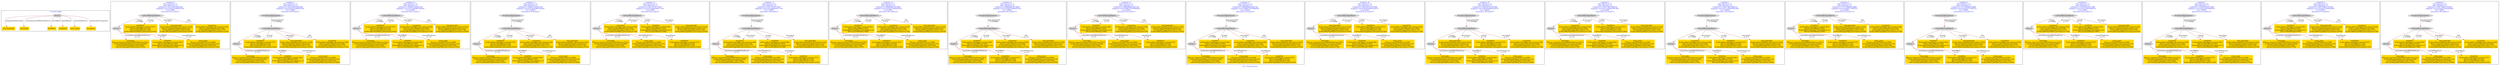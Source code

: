 digraph n0 {
fontcolor="blue"
remincross="true"
label="s11-s-19-artists.json"
subgraph cluster_0 {
label="1-correct model"
n2[style="filled",color="white",fillcolor="lightgray",label="Person1"];
n3[shape="plaintext",style="filled",fillcolor="gold",label="long_biography"];
n4[shape="plaintext",style="filled",fillcolor="gold",label="nationality"];
n5[shape="plaintext",style="filled",fillcolor="gold",label="birthDate"];
n6[shape="plaintext",style="filled",fillcolor="gold",label="deathDate"];
n7[shape="plaintext",style="filled",fillcolor="gold",label="artist_name"];
n8[shape="plaintext",style="filled",fillcolor="gold",label="occupation"];
}
subgraph cluster_1 {
label="candidate 0\nlink coherence:1.0\nnode coherence:1.0\nconfidence:0.5247212874683544\nmapping score:0.6193515402672293\ncost:6.9998\n-precision:0.43-recall:0.5"
n10[style="filled",color="white",fillcolor="lightgray",label="CulturalHeritageObject1"];
n11[style="filled",color="white",fillcolor="lightgray",label="Person1"];
n12[shape="plaintext",style="filled",fillcolor="gold",label="nationality\n[Person,countryAssociatedWithThePerson,0.911]\n[CulturalHeritageObject,description,0.048]\n[CulturalHeritageObject,title,0.026]\n[Person,biographicalInformation,0.016]"];
n13[shape="plaintext",style="filled",fillcolor="gold",label="birthDate\n[CulturalHeritageObject,created,0.581]\n[Person,dateOfBirth,0.263]\n[CulturalHeritageObject,description,0.11]\n[Person,dateOfDeath,0.046]"];
n14[shape="plaintext",style="filled",fillcolor="gold",label="deathDate\n[CulturalHeritageObject,created,0.577]\n[Person,dateOfBirth,0.216]\n[Person,dateOfDeath,0.164]\n[CulturalHeritageObject,description,0.043]"];
n15[shape="plaintext",style="filled",fillcolor="gold",label="long_biography\n[CulturalHeritageObject,description,0.534]\n[Person,biographicalInformation,0.21]\n[CulturalHeritageObject,title,0.178]\n[CulturalHeritageObject,provenance,0.078]"];
n16[shape="plaintext",style="filled",fillcolor="gold",label="occupation\n[CulturalHeritageObject,description,0.426]\n[Person,nameOfThePerson,0.259]\n[CulturalHeritageObject,title,0.177]\n[CulturalHeritageObject,provenance,0.138]"];
n17[shape="plaintext",style="filled",fillcolor="gold",label="artist_name\n[Person,nameOfThePerson,0.686]\n[CulturalHeritageObject,description,0.174]\n[CulturalHeritageObject,title,0.091]\n[CulturalHeritageObject,provenance,0.049]"];
}
subgraph cluster_2 {
label="candidate 1\nlink coherence:1.0\nnode coherence:1.0\nconfidence:0.5247212874683544\nmapping score:0.6193515402672293\ncost:7.99964\n-precision:0.38-recall:0.5"
n19[style="filled",color="white",fillcolor="lightgray",label="CulturalHeritageObject1"];
n20[style="filled",color="white",fillcolor="lightgray",label="Person1"];
n21[style="filled",color="white",fillcolor="lightgray",label="EuropeanaAggregation1"];
n22[shape="plaintext",style="filled",fillcolor="gold",label="nationality\n[Person,countryAssociatedWithThePerson,0.911]\n[CulturalHeritageObject,description,0.048]\n[CulturalHeritageObject,title,0.026]\n[Person,biographicalInformation,0.016]"];
n23[shape="plaintext",style="filled",fillcolor="gold",label="birthDate\n[CulturalHeritageObject,created,0.581]\n[Person,dateOfBirth,0.263]\n[CulturalHeritageObject,description,0.11]\n[Person,dateOfDeath,0.046]"];
n24[shape="plaintext",style="filled",fillcolor="gold",label="deathDate\n[CulturalHeritageObject,created,0.577]\n[Person,dateOfBirth,0.216]\n[Person,dateOfDeath,0.164]\n[CulturalHeritageObject,description,0.043]"];
n25[shape="plaintext",style="filled",fillcolor="gold",label="long_biography\n[CulturalHeritageObject,description,0.534]\n[Person,biographicalInformation,0.21]\n[CulturalHeritageObject,title,0.178]\n[CulturalHeritageObject,provenance,0.078]"];
n26[shape="plaintext",style="filled",fillcolor="gold",label="occupation\n[CulturalHeritageObject,description,0.426]\n[Person,nameOfThePerson,0.259]\n[CulturalHeritageObject,title,0.177]\n[CulturalHeritageObject,provenance,0.138]"];
n27[shape="plaintext",style="filled",fillcolor="gold",label="artist_name\n[Person,nameOfThePerson,0.686]\n[CulturalHeritageObject,description,0.174]\n[CulturalHeritageObject,title,0.091]\n[CulturalHeritageObject,provenance,0.049]"];
}
subgraph cluster_3 {
label="candidate 10\nlink coherence:1.0\nnode coherence:1.0\nconfidence:0.5068417269239341\nmapping score:0.6133916867524224\ncost:6.9998\n-precision:0.43-recall:0.5"
n29[style="filled",color="white",fillcolor="lightgray",label="CulturalHeritageObject1"];
n30[style="filled",color="white",fillcolor="lightgray",label="Person1"];
n31[shape="plaintext",style="filled",fillcolor="gold",label="nationality\n[Person,countryAssociatedWithThePerson,0.911]\n[CulturalHeritageObject,description,0.048]\n[CulturalHeritageObject,title,0.026]\n[Person,biographicalInformation,0.016]"];
n32[shape="plaintext",style="filled",fillcolor="gold",label="birthDate\n[CulturalHeritageObject,created,0.581]\n[Person,dateOfBirth,0.263]\n[CulturalHeritageObject,description,0.11]\n[Person,dateOfDeath,0.046]"];
n33[shape="plaintext",style="filled",fillcolor="gold",label="deathDate\n[CulturalHeritageObject,created,0.577]\n[Person,dateOfBirth,0.216]\n[Person,dateOfDeath,0.164]\n[CulturalHeritageObject,description,0.043]"];
n34[shape="plaintext",style="filled",fillcolor="gold",label="occupation\n[CulturalHeritageObject,description,0.426]\n[Person,nameOfThePerson,0.259]\n[CulturalHeritageObject,title,0.177]\n[CulturalHeritageObject,provenance,0.138]"];
n35[shape="plaintext",style="filled",fillcolor="gold",label="long_biography\n[CulturalHeritageObject,description,0.534]\n[Person,biographicalInformation,0.21]\n[CulturalHeritageObject,title,0.178]\n[CulturalHeritageObject,provenance,0.078]"];
n36[shape="plaintext",style="filled",fillcolor="gold",label="artist_name\n[Person,nameOfThePerson,0.686]\n[CulturalHeritageObject,description,0.174]\n[CulturalHeritageObject,title,0.091]\n[CulturalHeritageObject,provenance,0.049]"];
}
subgraph cluster_4 {
label="candidate 11\nlink coherence:1.0\nnode coherence:1.0\nconfidence:0.5068417269239341\nmapping score:0.6133916867524224\ncost:7.99964\n-precision:0.38-recall:0.5"
n38[style="filled",color="white",fillcolor="lightgray",label="CulturalHeritageObject1"];
n39[style="filled",color="white",fillcolor="lightgray",label="Person1"];
n40[style="filled",color="white",fillcolor="lightgray",label="EuropeanaAggregation1"];
n41[shape="plaintext",style="filled",fillcolor="gold",label="nationality\n[Person,countryAssociatedWithThePerson,0.911]\n[CulturalHeritageObject,description,0.048]\n[CulturalHeritageObject,title,0.026]\n[Person,biographicalInformation,0.016]"];
n42[shape="plaintext",style="filled",fillcolor="gold",label="birthDate\n[CulturalHeritageObject,created,0.581]\n[Person,dateOfBirth,0.263]\n[CulturalHeritageObject,description,0.11]\n[Person,dateOfDeath,0.046]"];
n43[shape="plaintext",style="filled",fillcolor="gold",label="deathDate\n[CulturalHeritageObject,created,0.577]\n[Person,dateOfBirth,0.216]\n[Person,dateOfDeath,0.164]\n[CulturalHeritageObject,description,0.043]"];
n44[shape="plaintext",style="filled",fillcolor="gold",label="occupation\n[CulturalHeritageObject,description,0.426]\n[Person,nameOfThePerson,0.259]\n[CulturalHeritageObject,title,0.177]\n[CulturalHeritageObject,provenance,0.138]"];
n45[shape="plaintext",style="filled",fillcolor="gold",label="long_biography\n[CulturalHeritageObject,description,0.534]\n[Person,biographicalInformation,0.21]\n[CulturalHeritageObject,title,0.178]\n[CulturalHeritageObject,provenance,0.078]"];
n46[shape="plaintext",style="filled",fillcolor="gold",label="artist_name\n[Person,nameOfThePerson,0.686]\n[CulturalHeritageObject,description,0.174]\n[CulturalHeritageObject,title,0.091]\n[CulturalHeritageObject,provenance,0.049]"];
}
subgraph cluster_5 {
label="candidate 12\nlink coherence:1.0\nnode coherence:1.0\nconfidence:0.502174756719977\nmapping score:0.6118360300177701\ncost:6.9998\n-precision:0.43-recall:0.5"
n48[style="filled",color="white",fillcolor="lightgray",label="CulturalHeritageObject1"];
n49[style="filled",color="white",fillcolor="lightgray",label="Person1"];
n50[shape="plaintext",style="filled",fillcolor="gold",label="occupation\n[CulturalHeritageObject,description,0.426]\n[Person,nameOfThePerson,0.259]\n[CulturalHeritageObject,title,0.177]\n[CulturalHeritageObject,provenance,0.138]"];
n51[shape="plaintext",style="filled",fillcolor="gold",label="nationality\n[Person,countryAssociatedWithThePerson,0.911]\n[CulturalHeritageObject,description,0.048]\n[CulturalHeritageObject,title,0.026]\n[Person,biographicalInformation,0.016]"];
n52[shape="plaintext",style="filled",fillcolor="gold",label="birthDate\n[CulturalHeritageObject,created,0.581]\n[Person,dateOfBirth,0.263]\n[CulturalHeritageObject,description,0.11]\n[Person,dateOfDeath,0.046]"];
n53[shape="plaintext",style="filled",fillcolor="gold",label="long_biography\n[CulturalHeritageObject,description,0.534]\n[Person,biographicalInformation,0.21]\n[CulturalHeritageObject,title,0.178]\n[CulturalHeritageObject,provenance,0.078]"];
n54[shape="plaintext",style="filled",fillcolor="gold",label="artist_name\n[Person,nameOfThePerson,0.686]\n[CulturalHeritageObject,description,0.174]\n[CulturalHeritageObject,title,0.091]\n[CulturalHeritageObject,provenance,0.049]"];
n55[shape="plaintext",style="filled",fillcolor="gold",label="deathDate\n[CulturalHeritageObject,created,0.577]\n[Person,dateOfBirth,0.216]\n[Person,dateOfDeath,0.164]\n[CulturalHeritageObject,description,0.043]"];
}
subgraph cluster_6 {
label="candidate 13\nlink coherence:1.0\nnode coherence:1.0\nconfidence:0.502174756719977\nmapping score:0.6118360300177701\ncost:7.99964\n-precision:0.38-recall:0.5"
n57[style="filled",color="white",fillcolor="lightgray",label="CulturalHeritageObject1"];
n58[style="filled",color="white",fillcolor="lightgray",label="Person1"];
n59[style="filled",color="white",fillcolor="lightgray",label="EuropeanaAggregation1"];
n60[shape="plaintext",style="filled",fillcolor="gold",label="occupation\n[CulturalHeritageObject,description,0.426]\n[Person,nameOfThePerson,0.259]\n[CulturalHeritageObject,title,0.177]\n[CulturalHeritageObject,provenance,0.138]"];
n61[shape="plaintext",style="filled",fillcolor="gold",label="nationality\n[Person,countryAssociatedWithThePerson,0.911]\n[CulturalHeritageObject,description,0.048]\n[CulturalHeritageObject,title,0.026]\n[Person,biographicalInformation,0.016]"];
n62[shape="plaintext",style="filled",fillcolor="gold",label="birthDate\n[CulturalHeritageObject,created,0.581]\n[Person,dateOfBirth,0.263]\n[CulturalHeritageObject,description,0.11]\n[Person,dateOfDeath,0.046]"];
n63[shape="plaintext",style="filled",fillcolor="gold",label="long_biography\n[CulturalHeritageObject,description,0.534]\n[Person,biographicalInformation,0.21]\n[CulturalHeritageObject,title,0.178]\n[CulturalHeritageObject,provenance,0.078]"];
n64[shape="plaintext",style="filled",fillcolor="gold",label="artist_name\n[Person,nameOfThePerson,0.686]\n[CulturalHeritageObject,description,0.174]\n[CulturalHeritageObject,title,0.091]\n[CulturalHeritageObject,provenance,0.049]"];
n65[shape="plaintext",style="filled",fillcolor="gold",label="deathDate\n[CulturalHeritageObject,created,0.577]\n[Person,dateOfBirth,0.216]\n[Person,dateOfDeath,0.164]\n[CulturalHeritageObject,description,0.043]"];
}
subgraph cluster_7 {
label="candidate 14\nlink coherence:1.0\nnode coherence:1.0\nconfidence:0.4996003679276664\nmapping score:0.6109779004203332\ncost:6.9998\n-precision:0.29-recall:0.33"
n67[style="filled",color="white",fillcolor="lightgray",label="CulturalHeritageObject1"];
n68[style="filled",color="white",fillcolor="lightgray",label="Person1"];
n69[shape="plaintext",style="filled",fillcolor="gold",label="nationality\n[Person,countryAssociatedWithThePerson,0.911]\n[CulturalHeritageObject,description,0.048]\n[CulturalHeritageObject,title,0.026]\n[Person,biographicalInformation,0.016]"];
n70[shape="plaintext",style="filled",fillcolor="gold",label="deathDate\n[CulturalHeritageObject,created,0.577]\n[Person,dateOfBirth,0.216]\n[Person,dateOfDeath,0.164]\n[CulturalHeritageObject,description,0.043]"];
n71[shape="plaintext",style="filled",fillcolor="gold",label="birthDate\n[CulturalHeritageObject,created,0.581]\n[Person,dateOfBirth,0.263]\n[CulturalHeritageObject,description,0.11]\n[Person,dateOfDeath,0.046]"];
n72[shape="plaintext",style="filled",fillcolor="gold",label="occupation\n[CulturalHeritageObject,description,0.426]\n[Person,nameOfThePerson,0.259]\n[CulturalHeritageObject,title,0.177]\n[CulturalHeritageObject,provenance,0.138]"];
n73[shape="plaintext",style="filled",fillcolor="gold",label="long_biography\n[CulturalHeritageObject,description,0.534]\n[Person,biographicalInformation,0.21]\n[CulturalHeritageObject,title,0.178]\n[CulturalHeritageObject,provenance,0.078]"];
n74[shape="plaintext",style="filled",fillcolor="gold",label="artist_name\n[Person,nameOfThePerson,0.686]\n[CulturalHeritageObject,description,0.174]\n[CulturalHeritageObject,title,0.091]\n[CulturalHeritageObject,provenance,0.049]"];
}
subgraph cluster_8 {
label="candidate 15\nlink coherence:1.0\nnode coherence:1.0\nconfidence:0.4996003679276664\nmapping score:0.6109779004203332\ncost:7.99964\n-precision:0.25-recall:0.33"
n76[style="filled",color="white",fillcolor="lightgray",label="CulturalHeritageObject1"];
n77[style="filled",color="white",fillcolor="lightgray",label="Person1"];
n78[style="filled",color="white",fillcolor="lightgray",label="EuropeanaAggregation1"];
n79[shape="plaintext",style="filled",fillcolor="gold",label="nationality\n[Person,countryAssociatedWithThePerson,0.911]\n[CulturalHeritageObject,description,0.048]\n[CulturalHeritageObject,title,0.026]\n[Person,biographicalInformation,0.016]"];
n80[shape="plaintext",style="filled",fillcolor="gold",label="deathDate\n[CulturalHeritageObject,created,0.577]\n[Person,dateOfBirth,0.216]\n[Person,dateOfDeath,0.164]\n[CulturalHeritageObject,description,0.043]"];
n81[shape="plaintext",style="filled",fillcolor="gold",label="birthDate\n[CulturalHeritageObject,created,0.581]\n[Person,dateOfBirth,0.263]\n[CulturalHeritageObject,description,0.11]\n[Person,dateOfDeath,0.046]"];
n82[shape="plaintext",style="filled",fillcolor="gold",label="occupation\n[CulturalHeritageObject,description,0.426]\n[Person,nameOfThePerson,0.259]\n[CulturalHeritageObject,title,0.177]\n[CulturalHeritageObject,provenance,0.138]"];
n83[shape="plaintext",style="filled",fillcolor="gold",label="long_biography\n[CulturalHeritageObject,description,0.534]\n[Person,biographicalInformation,0.21]\n[CulturalHeritageObject,title,0.178]\n[CulturalHeritageObject,provenance,0.078]"];
n84[shape="plaintext",style="filled",fillcolor="gold",label="artist_name\n[Person,nameOfThePerson,0.686]\n[CulturalHeritageObject,description,0.174]\n[CulturalHeritageObject,title,0.091]\n[CulturalHeritageObject,provenance,0.049]"];
}
subgraph cluster_9 {
label="candidate 16\nlink coherence:1.0\nnode coherence:1.0\nconfidence:0.49089902263487356\nmapping score:0.6080774519894022\ncost:6.9998\n-precision:0.43-recall:0.5"
n86[style="filled",color="white",fillcolor="lightgray",label="CulturalHeritageObject1"];
n87[style="filled",color="white",fillcolor="lightgray",label="Person1"];
n88[shape="plaintext",style="filled",fillcolor="gold",label="nationality\n[Person,countryAssociatedWithThePerson,0.911]\n[CulturalHeritageObject,description,0.048]\n[CulturalHeritageObject,title,0.026]\n[Person,biographicalInformation,0.016]"];
n89[shape="plaintext",style="filled",fillcolor="gold",label="birthDate\n[CulturalHeritageObject,created,0.581]\n[Person,dateOfBirth,0.263]\n[CulturalHeritageObject,description,0.11]\n[Person,dateOfDeath,0.046]"];
n90[shape="plaintext",style="filled",fillcolor="gold",label="occupation\n[CulturalHeritageObject,description,0.426]\n[Person,nameOfThePerson,0.259]\n[CulturalHeritageObject,title,0.177]\n[CulturalHeritageObject,provenance,0.138]"];
n91[shape="plaintext",style="filled",fillcolor="gold",label="long_biography\n[CulturalHeritageObject,description,0.534]\n[Person,biographicalInformation,0.21]\n[CulturalHeritageObject,title,0.178]\n[CulturalHeritageObject,provenance,0.078]"];
n92[shape="plaintext",style="filled",fillcolor="gold",label="artist_name\n[Person,nameOfThePerson,0.686]\n[CulturalHeritageObject,description,0.174]\n[CulturalHeritageObject,title,0.091]\n[CulturalHeritageObject,provenance,0.049]"];
n93[shape="plaintext",style="filled",fillcolor="gold",label="deathDate\n[CulturalHeritageObject,created,0.577]\n[Person,dateOfBirth,0.216]\n[Person,dateOfDeath,0.164]\n[CulturalHeritageObject,description,0.043]"];
}
subgraph cluster_10 {
label="candidate 17\nlink coherence:1.0\nnode coherence:1.0\nconfidence:0.49089902263487356\nmapping score:0.6080774519894022\ncost:7.99964\n-precision:0.38-recall:0.5"
n95[style="filled",color="white",fillcolor="lightgray",label="CulturalHeritageObject1"];
n96[style="filled",color="white",fillcolor="lightgray",label="Person1"];
n97[style="filled",color="white",fillcolor="lightgray",label="EuropeanaAggregation1"];
n98[shape="plaintext",style="filled",fillcolor="gold",label="nationality\n[Person,countryAssociatedWithThePerson,0.911]\n[CulturalHeritageObject,description,0.048]\n[CulturalHeritageObject,title,0.026]\n[Person,biographicalInformation,0.016]"];
n99[shape="plaintext",style="filled",fillcolor="gold",label="birthDate\n[CulturalHeritageObject,created,0.581]\n[Person,dateOfBirth,0.263]\n[CulturalHeritageObject,description,0.11]\n[Person,dateOfDeath,0.046]"];
n100[shape="plaintext",style="filled",fillcolor="gold",label="occupation\n[CulturalHeritageObject,description,0.426]\n[Person,nameOfThePerson,0.259]\n[CulturalHeritageObject,title,0.177]\n[CulturalHeritageObject,provenance,0.138]"];
n101[shape="plaintext",style="filled",fillcolor="gold",label="long_biography\n[CulturalHeritageObject,description,0.534]\n[Person,biographicalInformation,0.21]\n[CulturalHeritageObject,title,0.178]\n[CulturalHeritageObject,provenance,0.078]"];
n102[shape="plaintext",style="filled",fillcolor="gold",label="artist_name\n[Person,nameOfThePerson,0.686]\n[CulturalHeritageObject,description,0.174]\n[CulturalHeritageObject,title,0.091]\n[CulturalHeritageObject,provenance,0.049]"];
n103[shape="plaintext",style="filled",fillcolor="gold",label="deathDate\n[CulturalHeritageObject,created,0.577]\n[Person,dateOfBirth,0.216]\n[Person,dateOfDeath,0.164]\n[CulturalHeritageObject,description,0.043]"];
}
subgraph cluster_11 {
label="candidate 18\nlink coherence:1.0\nnode coherence:1.0\nconfidence:0.4902787433355908\nmapping score:0.6078706922229747\ncost:6.9998\n-precision:0.43-recall:0.5"
n105[style="filled",color="white",fillcolor="lightgray",label="CulturalHeritageObject1"];
n106[style="filled",color="white",fillcolor="lightgray",label="Person1"];
n107[shape="plaintext",style="filled",fillcolor="gold",label="nationality\n[Person,countryAssociatedWithThePerson,0.911]\n[CulturalHeritageObject,description,0.048]\n[CulturalHeritageObject,title,0.026]\n[Person,biographicalInformation,0.016]"];
n108[shape="plaintext",style="filled",fillcolor="gold",label="long_biography\n[CulturalHeritageObject,description,0.534]\n[Person,biographicalInformation,0.21]\n[CulturalHeritageObject,title,0.178]\n[CulturalHeritageObject,provenance,0.078]"];
n109[shape="plaintext",style="filled",fillcolor="gold",label="birthDate\n[CulturalHeritageObject,created,0.581]\n[Person,dateOfBirth,0.263]\n[CulturalHeritageObject,description,0.11]\n[Person,dateOfDeath,0.046]"];
n110[shape="plaintext",style="filled",fillcolor="gold",label="deathDate\n[CulturalHeritageObject,created,0.577]\n[Person,dateOfBirth,0.216]\n[Person,dateOfDeath,0.164]\n[CulturalHeritageObject,description,0.043]"];
n111[shape="plaintext",style="filled",fillcolor="gold",label="occupation\n[CulturalHeritageObject,description,0.426]\n[Person,nameOfThePerson,0.259]\n[CulturalHeritageObject,title,0.177]\n[CulturalHeritageObject,provenance,0.138]"];
n112[shape="plaintext",style="filled",fillcolor="gold",label="artist_name\n[Person,nameOfThePerson,0.686]\n[CulturalHeritageObject,description,0.174]\n[CulturalHeritageObject,title,0.091]\n[CulturalHeritageObject,provenance,0.049]"];
}
subgraph cluster_12 {
label="candidate 19\nlink coherence:1.0\nnode coherence:1.0\nconfidence:0.4902787433355908\nmapping score:0.6078706922229747\ncost:7.99964\n-precision:0.38-recall:0.5"
n114[style="filled",color="white",fillcolor="lightgray",label="CulturalHeritageObject1"];
n115[style="filled",color="white",fillcolor="lightgray",label="Person1"];
n116[style="filled",color="white",fillcolor="lightgray",label="EuropeanaAggregation1"];
n117[shape="plaintext",style="filled",fillcolor="gold",label="nationality\n[Person,countryAssociatedWithThePerson,0.911]\n[CulturalHeritageObject,description,0.048]\n[CulturalHeritageObject,title,0.026]\n[Person,biographicalInformation,0.016]"];
n118[shape="plaintext",style="filled",fillcolor="gold",label="long_biography\n[CulturalHeritageObject,description,0.534]\n[Person,biographicalInformation,0.21]\n[CulturalHeritageObject,title,0.178]\n[CulturalHeritageObject,provenance,0.078]"];
n119[shape="plaintext",style="filled",fillcolor="gold",label="birthDate\n[CulturalHeritageObject,created,0.581]\n[Person,dateOfBirth,0.263]\n[CulturalHeritageObject,description,0.11]\n[Person,dateOfDeath,0.046]"];
n120[shape="plaintext",style="filled",fillcolor="gold",label="deathDate\n[CulturalHeritageObject,created,0.577]\n[Person,dateOfBirth,0.216]\n[Person,dateOfDeath,0.164]\n[CulturalHeritageObject,description,0.043]"];
n121[shape="plaintext",style="filled",fillcolor="gold",label="occupation\n[CulturalHeritageObject,description,0.426]\n[Person,nameOfThePerson,0.259]\n[CulturalHeritageObject,title,0.177]\n[CulturalHeritageObject,provenance,0.138]"];
n122[shape="plaintext",style="filled",fillcolor="gold",label="artist_name\n[Person,nameOfThePerson,0.686]\n[CulturalHeritageObject,description,0.174]\n[CulturalHeritageObject,title,0.091]\n[CulturalHeritageObject,provenance,0.049]"];
}
subgraph cluster_13 {
label="candidate 2\nlink coherence:1.0\nnode coherence:1.0\nconfidence:0.5181174610090374\nmapping score:0.6171502647807902\ncost:6.9998\n-precision:0.43-recall:0.5"
n124[style="filled",color="white",fillcolor="lightgray",label="CulturalHeritageObject1"];
n125[style="filled",color="white",fillcolor="lightgray",label="Person1"];
n126[shape="plaintext",style="filled",fillcolor="gold",label="occupation\n[CulturalHeritageObject,description,0.426]\n[Person,nameOfThePerson,0.259]\n[CulturalHeritageObject,title,0.177]\n[CulturalHeritageObject,provenance,0.138]"];
n127[shape="plaintext",style="filled",fillcolor="gold",label="nationality\n[Person,countryAssociatedWithThePerson,0.911]\n[CulturalHeritageObject,description,0.048]\n[CulturalHeritageObject,title,0.026]\n[Person,biographicalInformation,0.016]"];
n128[shape="plaintext",style="filled",fillcolor="gold",label="birthDate\n[CulturalHeritageObject,created,0.581]\n[Person,dateOfBirth,0.263]\n[CulturalHeritageObject,description,0.11]\n[Person,dateOfDeath,0.046]"];
n129[shape="plaintext",style="filled",fillcolor="gold",label="deathDate\n[CulturalHeritageObject,created,0.577]\n[Person,dateOfBirth,0.216]\n[Person,dateOfDeath,0.164]\n[CulturalHeritageObject,description,0.043]"];
n130[shape="plaintext",style="filled",fillcolor="gold",label="long_biography\n[CulturalHeritageObject,description,0.534]\n[Person,biographicalInformation,0.21]\n[CulturalHeritageObject,title,0.178]\n[CulturalHeritageObject,provenance,0.078]"];
n131[shape="plaintext",style="filled",fillcolor="gold",label="artist_name\n[Person,nameOfThePerson,0.686]\n[CulturalHeritageObject,description,0.174]\n[CulturalHeritageObject,title,0.091]\n[CulturalHeritageObject,provenance,0.049]"];
}
subgraph cluster_14 {
label="candidate 3\nlink coherence:1.0\nnode coherence:1.0\nconfidence:0.5181174610090374\nmapping score:0.6171502647807902\ncost:7.99964\n-precision:0.38-recall:0.5"
n133[style="filled",color="white",fillcolor="lightgray",label="CulturalHeritageObject1"];
n134[style="filled",color="white",fillcolor="lightgray",label="Person1"];
n135[style="filled",color="white",fillcolor="lightgray",label="EuropeanaAggregation1"];
n136[shape="plaintext",style="filled",fillcolor="gold",label="occupation\n[CulturalHeritageObject,description,0.426]\n[Person,nameOfThePerson,0.259]\n[CulturalHeritageObject,title,0.177]\n[CulturalHeritageObject,provenance,0.138]"];
n137[shape="plaintext",style="filled",fillcolor="gold",label="nationality\n[Person,countryAssociatedWithThePerson,0.911]\n[CulturalHeritageObject,description,0.048]\n[CulturalHeritageObject,title,0.026]\n[Person,biographicalInformation,0.016]"];
n138[shape="plaintext",style="filled",fillcolor="gold",label="birthDate\n[CulturalHeritageObject,created,0.581]\n[Person,dateOfBirth,0.263]\n[CulturalHeritageObject,description,0.11]\n[Person,dateOfDeath,0.046]"];
n139[shape="plaintext",style="filled",fillcolor="gold",label="deathDate\n[CulturalHeritageObject,created,0.577]\n[Person,dateOfBirth,0.216]\n[Person,dateOfDeath,0.164]\n[CulturalHeritageObject,description,0.043]"];
n140[shape="plaintext",style="filled",fillcolor="gold",label="long_biography\n[CulturalHeritageObject,description,0.534]\n[Person,biographicalInformation,0.21]\n[CulturalHeritageObject,title,0.178]\n[CulturalHeritageObject,provenance,0.078]"];
n141[shape="plaintext",style="filled",fillcolor="gold",label="artist_name\n[Person,nameOfThePerson,0.686]\n[CulturalHeritageObject,description,0.174]\n[CulturalHeritageObject,title,0.091]\n[CulturalHeritageObject,provenance,0.049]"];
}
subgraph cluster_15 {
label="candidate 4\nlink coherence:1.0\nnode coherence:1.0\nconfidence:0.5174799284720868\nmapping score:0.61693775393514\ncost:6.9998\n-precision:0.29-recall:0.33"
n143[style="filled",color="white",fillcolor="lightgray",label="CulturalHeritageObject1"];
n144[style="filled",color="white",fillcolor="lightgray",label="Person1"];
n145[shape="plaintext",style="filled",fillcolor="gold",label="nationality\n[Person,countryAssociatedWithThePerson,0.911]\n[CulturalHeritageObject,description,0.048]\n[CulturalHeritageObject,title,0.026]\n[Person,biographicalInformation,0.016]"];
n146[shape="plaintext",style="filled",fillcolor="gold",label="deathDate\n[CulturalHeritageObject,created,0.577]\n[Person,dateOfBirth,0.216]\n[Person,dateOfDeath,0.164]\n[CulturalHeritageObject,description,0.043]"];
n147[shape="plaintext",style="filled",fillcolor="gold",label="birthDate\n[CulturalHeritageObject,created,0.581]\n[Person,dateOfBirth,0.263]\n[CulturalHeritageObject,description,0.11]\n[Person,dateOfDeath,0.046]"];
n148[shape="plaintext",style="filled",fillcolor="gold",label="long_biography\n[CulturalHeritageObject,description,0.534]\n[Person,biographicalInformation,0.21]\n[CulturalHeritageObject,title,0.178]\n[CulturalHeritageObject,provenance,0.078]"];
n149[shape="plaintext",style="filled",fillcolor="gold",label="occupation\n[CulturalHeritageObject,description,0.426]\n[Person,nameOfThePerson,0.259]\n[CulturalHeritageObject,title,0.177]\n[CulturalHeritageObject,provenance,0.138]"];
n150[shape="plaintext",style="filled",fillcolor="gold",label="artist_name\n[Person,nameOfThePerson,0.686]\n[CulturalHeritageObject,description,0.174]\n[CulturalHeritageObject,title,0.091]\n[CulturalHeritageObject,provenance,0.049]"];
}
subgraph cluster_16 {
label="candidate 5\nlink coherence:1.0\nnode coherence:1.0\nconfidence:0.5174799284720868\nmapping score:0.61693775393514\ncost:7.99964\n-precision:0.25-recall:0.33"
n152[style="filled",color="white",fillcolor="lightgray",label="CulturalHeritageObject1"];
n153[style="filled",color="white",fillcolor="lightgray",label="Person1"];
n154[style="filled",color="white",fillcolor="lightgray",label="EuropeanaAggregation1"];
n155[shape="plaintext",style="filled",fillcolor="gold",label="nationality\n[Person,countryAssociatedWithThePerson,0.911]\n[CulturalHeritageObject,description,0.048]\n[CulturalHeritageObject,title,0.026]\n[Person,biographicalInformation,0.016]"];
n156[shape="plaintext",style="filled",fillcolor="gold",label="deathDate\n[CulturalHeritageObject,created,0.577]\n[Person,dateOfBirth,0.216]\n[Person,dateOfDeath,0.164]\n[CulturalHeritageObject,description,0.043]"];
n157[shape="plaintext",style="filled",fillcolor="gold",label="birthDate\n[CulturalHeritageObject,created,0.581]\n[Person,dateOfBirth,0.263]\n[CulturalHeritageObject,description,0.11]\n[Person,dateOfDeath,0.046]"];
n158[shape="plaintext",style="filled",fillcolor="gold",label="long_biography\n[CulturalHeritageObject,description,0.534]\n[Person,biographicalInformation,0.21]\n[CulturalHeritageObject,title,0.178]\n[CulturalHeritageObject,provenance,0.078]"];
n159[shape="plaintext",style="filled",fillcolor="gold",label="occupation\n[CulturalHeritageObject,description,0.426]\n[Person,nameOfThePerson,0.259]\n[CulturalHeritageObject,title,0.177]\n[CulturalHeritageObject,provenance,0.138]"];
n160[shape="plaintext",style="filled",fillcolor="gold",label="artist_name\n[Person,nameOfThePerson,0.686]\n[CulturalHeritageObject,description,0.174]\n[CulturalHeritageObject,title,0.091]\n[CulturalHeritageObject,provenance,0.049]"];
}
subgraph cluster_17 {
label="candidate 6\nlink coherence:1.0\nnode coherence:1.0\nconfidence:0.5108761020127699\nmapping score:0.614736478448701\ncost:6.9998\n-precision:0.29-recall:0.33"
n162[style="filled",color="white",fillcolor="lightgray",label="CulturalHeritageObject1"];
n163[style="filled",color="white",fillcolor="lightgray",label="Person1"];
n164[shape="plaintext",style="filled",fillcolor="gold",label="occupation\n[CulturalHeritageObject,description,0.426]\n[Person,nameOfThePerson,0.259]\n[CulturalHeritageObject,title,0.177]\n[CulturalHeritageObject,provenance,0.138]"];
n165[shape="plaintext",style="filled",fillcolor="gold",label="nationality\n[Person,countryAssociatedWithThePerson,0.911]\n[CulturalHeritageObject,description,0.048]\n[CulturalHeritageObject,title,0.026]\n[Person,biographicalInformation,0.016]"];
n166[shape="plaintext",style="filled",fillcolor="gold",label="deathDate\n[CulturalHeritageObject,created,0.577]\n[Person,dateOfBirth,0.216]\n[Person,dateOfDeath,0.164]\n[CulturalHeritageObject,description,0.043]"];
n167[shape="plaintext",style="filled",fillcolor="gold",label="birthDate\n[CulturalHeritageObject,created,0.581]\n[Person,dateOfBirth,0.263]\n[CulturalHeritageObject,description,0.11]\n[Person,dateOfDeath,0.046]"];
n168[shape="plaintext",style="filled",fillcolor="gold",label="long_biography\n[CulturalHeritageObject,description,0.534]\n[Person,biographicalInformation,0.21]\n[CulturalHeritageObject,title,0.178]\n[CulturalHeritageObject,provenance,0.078]"];
n169[shape="plaintext",style="filled",fillcolor="gold",label="artist_name\n[Person,nameOfThePerson,0.686]\n[CulturalHeritageObject,description,0.174]\n[CulturalHeritageObject,title,0.091]\n[CulturalHeritageObject,provenance,0.049]"];
}
subgraph cluster_18 {
label="candidate 7\nlink coherence:1.0\nnode coherence:1.0\nconfidence:0.5108761020127699\nmapping score:0.614736478448701\ncost:7.99964\n-precision:0.25-recall:0.33"
n171[style="filled",color="white",fillcolor="lightgray",label="CulturalHeritageObject1"];
n172[style="filled",color="white",fillcolor="lightgray",label="Person1"];
n173[style="filled",color="white",fillcolor="lightgray",label="EuropeanaAggregation1"];
n174[shape="plaintext",style="filled",fillcolor="gold",label="occupation\n[CulturalHeritageObject,description,0.426]\n[Person,nameOfThePerson,0.259]\n[CulturalHeritageObject,title,0.177]\n[CulturalHeritageObject,provenance,0.138]"];
n175[shape="plaintext",style="filled",fillcolor="gold",label="nationality\n[Person,countryAssociatedWithThePerson,0.911]\n[CulturalHeritageObject,description,0.048]\n[CulturalHeritageObject,title,0.026]\n[Person,biographicalInformation,0.016]"];
n176[shape="plaintext",style="filled",fillcolor="gold",label="deathDate\n[CulturalHeritageObject,created,0.577]\n[Person,dateOfBirth,0.216]\n[Person,dateOfDeath,0.164]\n[CulturalHeritageObject,description,0.043]"];
n177[shape="plaintext",style="filled",fillcolor="gold",label="birthDate\n[CulturalHeritageObject,created,0.581]\n[Person,dateOfBirth,0.263]\n[CulturalHeritageObject,description,0.11]\n[Person,dateOfDeath,0.046]"];
n178[shape="plaintext",style="filled",fillcolor="gold",label="long_biography\n[CulturalHeritageObject,description,0.534]\n[Person,biographicalInformation,0.21]\n[CulturalHeritageObject,title,0.178]\n[CulturalHeritageObject,provenance,0.078]"];
n179[shape="plaintext",style="filled",fillcolor="gold",label="artist_name\n[Person,nameOfThePerson,0.686]\n[CulturalHeritageObject,description,0.174]\n[CulturalHeritageObject,title,0.091]\n[CulturalHeritageObject,provenance,0.049]"];
}
subgraph cluster_19 {
label="candidate 8\nlink coherence:1.0\nnode coherence:1.0\nconfidence:0.5087785831792939\nmapping score:0.6140373055042091\ncost:6.9998\n-precision:0.43-recall:0.5"
n181[style="filled",color="white",fillcolor="lightgray",label="CulturalHeritageObject1"];
n182[style="filled",color="white",fillcolor="lightgray",label="Person1"];
n183[shape="plaintext",style="filled",fillcolor="gold",label="nationality\n[Person,countryAssociatedWithThePerson,0.911]\n[CulturalHeritageObject,description,0.048]\n[CulturalHeritageObject,title,0.026]\n[Person,biographicalInformation,0.016]"];
n184[shape="plaintext",style="filled",fillcolor="gold",label="birthDate\n[CulturalHeritageObject,created,0.581]\n[Person,dateOfBirth,0.263]\n[CulturalHeritageObject,description,0.11]\n[Person,dateOfDeath,0.046]"];
n185[shape="plaintext",style="filled",fillcolor="gold",label="long_biography\n[CulturalHeritageObject,description,0.534]\n[Person,biographicalInformation,0.21]\n[CulturalHeritageObject,title,0.178]\n[CulturalHeritageObject,provenance,0.078]"];
n186[shape="plaintext",style="filled",fillcolor="gold",label="occupation\n[CulturalHeritageObject,description,0.426]\n[Person,nameOfThePerson,0.259]\n[CulturalHeritageObject,title,0.177]\n[CulturalHeritageObject,provenance,0.138]"];
n187[shape="plaintext",style="filled",fillcolor="gold",label="artist_name\n[Person,nameOfThePerson,0.686]\n[CulturalHeritageObject,description,0.174]\n[CulturalHeritageObject,title,0.091]\n[CulturalHeritageObject,provenance,0.049]"];
n188[shape="plaintext",style="filled",fillcolor="gold",label="deathDate\n[CulturalHeritageObject,created,0.577]\n[Person,dateOfBirth,0.216]\n[Person,dateOfDeath,0.164]\n[CulturalHeritageObject,description,0.043]"];
}
subgraph cluster_20 {
label="candidate 9\nlink coherence:1.0\nnode coherence:1.0\nconfidence:0.5087785831792939\nmapping score:0.6140373055042091\ncost:7.99964\n-precision:0.38-recall:0.5"
n190[style="filled",color="white",fillcolor="lightgray",label="CulturalHeritageObject1"];
n191[style="filled",color="white",fillcolor="lightgray",label="Person1"];
n192[style="filled",color="white",fillcolor="lightgray",label="EuropeanaAggregation1"];
n193[shape="plaintext",style="filled",fillcolor="gold",label="nationality\n[Person,countryAssociatedWithThePerson,0.911]\n[CulturalHeritageObject,description,0.048]\n[CulturalHeritageObject,title,0.026]\n[Person,biographicalInformation,0.016]"];
n194[shape="plaintext",style="filled",fillcolor="gold",label="birthDate\n[CulturalHeritageObject,created,0.581]\n[Person,dateOfBirth,0.263]\n[CulturalHeritageObject,description,0.11]\n[Person,dateOfDeath,0.046]"];
n195[shape="plaintext",style="filled",fillcolor="gold",label="long_biography\n[CulturalHeritageObject,description,0.534]\n[Person,biographicalInformation,0.21]\n[CulturalHeritageObject,title,0.178]\n[CulturalHeritageObject,provenance,0.078]"];
n196[shape="plaintext",style="filled",fillcolor="gold",label="occupation\n[CulturalHeritageObject,description,0.426]\n[Person,nameOfThePerson,0.259]\n[CulturalHeritageObject,title,0.177]\n[CulturalHeritageObject,provenance,0.138]"];
n197[shape="plaintext",style="filled",fillcolor="gold",label="artist_name\n[Person,nameOfThePerson,0.686]\n[CulturalHeritageObject,description,0.174]\n[CulturalHeritageObject,title,0.091]\n[CulturalHeritageObject,provenance,0.049]"];
n198[shape="plaintext",style="filled",fillcolor="gold",label="deathDate\n[CulturalHeritageObject,created,0.577]\n[Person,dateOfBirth,0.216]\n[Person,dateOfDeath,0.164]\n[CulturalHeritageObject,description,0.043]"];
}
n2 -> n3[color="brown",fontcolor="black",label="biographicalInformation"]
n2 -> n4[color="brown",fontcolor="black",label="countryAssociatedWithThePerson"]
n2 -> n5[color="brown",fontcolor="black",label="dateOfBirth"]
n2 -> n6[color="brown",fontcolor="black",label="dateOfDeath"]
n2 -> n7[color="brown",fontcolor="black",label="nameOfThePerson"]
n2 -> n8[color="brown",fontcolor="black",label="professionOrOccupation"]
n10 -> n11[color="brown",fontcolor="black",label="creator\nw=0.9998"]
n11 -> n12[color="brown",fontcolor="black",label="countryAssociatedWithThePerson\nw=1.0"]
n11 -> n13[color="brown",fontcolor="black",label="dateOfBirth\nw=1.0"]
n10 -> n14[color="brown",fontcolor="black",label="created\nw=1.0"]
n10 -> n15[color="brown",fontcolor="black",label="description\nw=1.0"]
n10 -> n16[color="brown",fontcolor="black",label="title\nw=1.0"]
n11 -> n17[color="brown",fontcolor="black",label="nameOfThePerson\nw=1.0"]
n19 -> n20[color="brown",fontcolor="black",label="creator\nw=0.9998"]
n21 -> n19[color="brown",fontcolor="black",label="aggregatedCHO\nw=0.99984"]
n20 -> n22[color="brown",fontcolor="black",label="countryAssociatedWithThePerson\nw=1.0"]
n20 -> n23[color="brown",fontcolor="black",label="dateOfBirth\nw=1.0"]
n19 -> n24[color="brown",fontcolor="black",label="created\nw=1.0"]
n19 -> n25[color="brown",fontcolor="black",label="description\nw=1.0"]
n19 -> n26[color="brown",fontcolor="black",label="title\nw=1.0"]
n20 -> n27[color="brown",fontcolor="black",label="nameOfThePerson\nw=1.0"]
n29 -> n30[color="brown",fontcolor="black",label="creator\nw=0.9998"]
n30 -> n31[color="brown",fontcolor="black",label="countryAssociatedWithThePerson\nw=1.0"]
n30 -> n32[color="brown",fontcolor="black",label="dateOfBirth\nw=1.0"]
n29 -> n33[color="brown",fontcolor="black",label="created\nw=1.0"]
n29 -> n34[color="brown",fontcolor="black",label="description\nw=1.0"]
n29 -> n35[color="brown",fontcolor="black",label="title\nw=1.0"]
n30 -> n36[color="brown",fontcolor="black",label="nameOfThePerson\nw=1.0"]
n38 -> n39[color="brown",fontcolor="black",label="creator\nw=0.9998"]
n40 -> n38[color="brown",fontcolor="black",label="aggregatedCHO\nw=0.99984"]
n39 -> n41[color="brown",fontcolor="black",label="countryAssociatedWithThePerson\nw=1.0"]
n39 -> n42[color="brown",fontcolor="black",label="dateOfBirth\nw=1.0"]
n38 -> n43[color="brown",fontcolor="black",label="created\nw=1.0"]
n38 -> n44[color="brown",fontcolor="black",label="description\nw=1.0"]
n38 -> n45[color="brown",fontcolor="black",label="title\nw=1.0"]
n39 -> n46[color="brown",fontcolor="black",label="nameOfThePerson\nw=1.0"]
n48 -> n49[color="brown",fontcolor="black",label="creator\nw=0.9998"]
n48 -> n50[color="brown",fontcolor="black",label="provenance\nw=1.0"]
n49 -> n51[color="brown",fontcolor="black",label="countryAssociatedWithThePerson\nw=1.0"]
n48 -> n52[color="brown",fontcolor="black",label="created\nw=1.0"]
n48 -> n53[color="brown",fontcolor="black",label="description\nw=1.0"]
n49 -> n54[color="brown",fontcolor="black",label="nameOfThePerson\nw=1.0"]
n49 -> n55[color="brown",fontcolor="black",label="dateOfDeath\nw=1.0"]
n57 -> n58[color="brown",fontcolor="black",label="creator\nw=0.9998"]
n59 -> n57[color="brown",fontcolor="black",label="aggregatedCHO\nw=0.99984"]
n57 -> n60[color="brown",fontcolor="black",label="provenance\nw=1.0"]
n58 -> n61[color="brown",fontcolor="black",label="countryAssociatedWithThePerson\nw=1.0"]
n57 -> n62[color="brown",fontcolor="black",label="created\nw=1.0"]
n57 -> n63[color="brown",fontcolor="black",label="description\nw=1.0"]
n58 -> n64[color="brown",fontcolor="black",label="nameOfThePerson\nw=1.0"]
n58 -> n65[color="brown",fontcolor="black",label="dateOfDeath\nw=1.0"]
n67 -> n68[color="brown",fontcolor="black",label="creator\nw=0.9998"]
n68 -> n69[color="brown",fontcolor="black",label="countryAssociatedWithThePerson\nw=1.0"]
n68 -> n70[color="brown",fontcolor="black",label="dateOfBirth\nw=1.0"]
n67 -> n71[color="brown",fontcolor="black",label="created\nw=1.0"]
n67 -> n72[color="brown",fontcolor="black",label="description\nw=1.0"]
n67 -> n73[color="brown",fontcolor="black",label="title\nw=1.0"]
n68 -> n74[color="brown",fontcolor="black",label="nameOfThePerson\nw=1.0"]
n76 -> n77[color="brown",fontcolor="black",label="creator\nw=0.9998"]
n78 -> n76[color="brown",fontcolor="black",label="aggregatedCHO\nw=0.99984"]
n77 -> n79[color="brown",fontcolor="black",label="countryAssociatedWithThePerson\nw=1.0"]
n77 -> n80[color="brown",fontcolor="black",label="dateOfBirth\nw=1.0"]
n76 -> n81[color="brown",fontcolor="black",label="created\nw=1.0"]
n76 -> n82[color="brown",fontcolor="black",label="description\nw=1.0"]
n76 -> n83[color="brown",fontcolor="black",label="title\nw=1.0"]
n77 -> n84[color="brown",fontcolor="black",label="nameOfThePerson\nw=1.0"]
n86 -> n87[color="brown",fontcolor="black",label="creator\nw=0.9998"]
n87 -> n88[color="brown",fontcolor="black",label="countryAssociatedWithThePerson\nw=1.0"]
n86 -> n89[color="brown",fontcolor="black",label="created\nw=1.0"]
n86 -> n90[color="brown",fontcolor="black",label="description\nw=1.0"]
n86 -> n91[color="brown",fontcolor="black",label="title\nw=1.0"]
n87 -> n92[color="brown",fontcolor="black",label="nameOfThePerson\nw=1.0"]
n87 -> n93[color="brown",fontcolor="black",label="dateOfDeath\nw=1.0"]
n95 -> n96[color="brown",fontcolor="black",label="creator\nw=0.9998"]
n97 -> n95[color="brown",fontcolor="black",label="aggregatedCHO\nw=0.99984"]
n96 -> n98[color="brown",fontcolor="black",label="countryAssociatedWithThePerson\nw=1.0"]
n95 -> n99[color="brown",fontcolor="black",label="created\nw=1.0"]
n95 -> n100[color="brown",fontcolor="black",label="description\nw=1.0"]
n95 -> n101[color="brown",fontcolor="black",label="title\nw=1.0"]
n96 -> n102[color="brown",fontcolor="black",label="nameOfThePerson\nw=1.0"]
n96 -> n103[color="brown",fontcolor="black",label="dateOfDeath\nw=1.0"]
n105 -> n106[color="brown",fontcolor="black",label="creator\nw=0.9998"]
n106 -> n107[color="brown",fontcolor="black",label="countryAssociatedWithThePerson\nw=1.0"]
n105 -> n108[color="brown",fontcolor="black",label="provenance\nw=1.0"]
n106 -> n109[color="brown",fontcolor="black",label="dateOfBirth\nw=1.0"]
n105 -> n110[color="brown",fontcolor="black",label="created\nw=1.0"]
n105 -> n111[color="brown",fontcolor="black",label="description\nw=1.0"]
n106 -> n112[color="brown",fontcolor="black",label="nameOfThePerson\nw=1.0"]
n114 -> n115[color="brown",fontcolor="black",label="creator\nw=0.9998"]
n116 -> n114[color="brown",fontcolor="black",label="aggregatedCHO\nw=0.99984"]
n115 -> n117[color="brown",fontcolor="black",label="countryAssociatedWithThePerson\nw=1.0"]
n114 -> n118[color="brown",fontcolor="black",label="provenance\nw=1.0"]
n115 -> n119[color="brown",fontcolor="black",label="dateOfBirth\nw=1.0"]
n114 -> n120[color="brown",fontcolor="black",label="created\nw=1.0"]
n114 -> n121[color="brown",fontcolor="black",label="description\nw=1.0"]
n115 -> n122[color="brown",fontcolor="black",label="nameOfThePerson\nw=1.0"]
n124 -> n125[color="brown",fontcolor="black",label="creator\nw=0.9998"]
n124 -> n126[color="brown",fontcolor="black",label="provenance\nw=1.0"]
n125 -> n127[color="brown",fontcolor="black",label="countryAssociatedWithThePerson\nw=1.0"]
n125 -> n128[color="brown",fontcolor="black",label="dateOfBirth\nw=1.0"]
n124 -> n129[color="brown",fontcolor="black",label="created\nw=1.0"]
n124 -> n130[color="brown",fontcolor="black",label="description\nw=1.0"]
n125 -> n131[color="brown",fontcolor="black",label="nameOfThePerson\nw=1.0"]
n133 -> n134[color="brown",fontcolor="black",label="creator\nw=0.9998"]
n135 -> n133[color="brown",fontcolor="black",label="aggregatedCHO\nw=0.99984"]
n133 -> n136[color="brown",fontcolor="black",label="provenance\nw=1.0"]
n134 -> n137[color="brown",fontcolor="black",label="countryAssociatedWithThePerson\nw=1.0"]
n134 -> n138[color="brown",fontcolor="black",label="dateOfBirth\nw=1.0"]
n133 -> n139[color="brown",fontcolor="black",label="created\nw=1.0"]
n133 -> n140[color="brown",fontcolor="black",label="description\nw=1.0"]
n134 -> n141[color="brown",fontcolor="black",label="nameOfThePerson\nw=1.0"]
n143 -> n144[color="brown",fontcolor="black",label="creator\nw=0.9998"]
n144 -> n145[color="brown",fontcolor="black",label="countryAssociatedWithThePerson\nw=1.0"]
n144 -> n146[color="brown",fontcolor="black",label="dateOfBirth\nw=1.0"]
n143 -> n147[color="brown",fontcolor="black",label="created\nw=1.0"]
n143 -> n148[color="brown",fontcolor="black",label="description\nw=1.0"]
n143 -> n149[color="brown",fontcolor="black",label="title\nw=1.0"]
n144 -> n150[color="brown",fontcolor="black",label="nameOfThePerson\nw=1.0"]
n152 -> n153[color="brown",fontcolor="black",label="creator\nw=0.9998"]
n154 -> n152[color="brown",fontcolor="black",label="aggregatedCHO\nw=0.99984"]
n153 -> n155[color="brown",fontcolor="black",label="countryAssociatedWithThePerson\nw=1.0"]
n153 -> n156[color="brown",fontcolor="black",label="dateOfBirth\nw=1.0"]
n152 -> n157[color="brown",fontcolor="black",label="created\nw=1.0"]
n152 -> n158[color="brown",fontcolor="black",label="description\nw=1.0"]
n152 -> n159[color="brown",fontcolor="black",label="title\nw=1.0"]
n153 -> n160[color="brown",fontcolor="black",label="nameOfThePerson\nw=1.0"]
n162 -> n163[color="brown",fontcolor="black",label="creator\nw=0.9998"]
n162 -> n164[color="brown",fontcolor="black",label="provenance\nw=1.0"]
n163 -> n165[color="brown",fontcolor="black",label="countryAssociatedWithThePerson\nw=1.0"]
n163 -> n166[color="brown",fontcolor="black",label="dateOfBirth\nw=1.0"]
n162 -> n167[color="brown",fontcolor="black",label="created\nw=1.0"]
n162 -> n168[color="brown",fontcolor="black",label="description\nw=1.0"]
n163 -> n169[color="brown",fontcolor="black",label="nameOfThePerson\nw=1.0"]
n171 -> n172[color="brown",fontcolor="black",label="creator\nw=0.9998"]
n173 -> n171[color="brown",fontcolor="black",label="aggregatedCHO\nw=0.99984"]
n171 -> n174[color="brown",fontcolor="black",label="provenance\nw=1.0"]
n172 -> n175[color="brown",fontcolor="black",label="countryAssociatedWithThePerson\nw=1.0"]
n172 -> n176[color="brown",fontcolor="black",label="dateOfBirth\nw=1.0"]
n171 -> n177[color="brown",fontcolor="black",label="created\nw=1.0"]
n171 -> n178[color="brown",fontcolor="black",label="description\nw=1.0"]
n172 -> n179[color="brown",fontcolor="black",label="nameOfThePerson\nw=1.0"]
n181 -> n182[color="brown",fontcolor="black",label="creator\nw=0.9998"]
n182 -> n183[color="brown",fontcolor="black",label="countryAssociatedWithThePerson\nw=1.0"]
n181 -> n184[color="brown",fontcolor="black",label="created\nw=1.0"]
n181 -> n185[color="brown",fontcolor="black",label="description\nw=1.0"]
n181 -> n186[color="brown",fontcolor="black",label="title\nw=1.0"]
n182 -> n187[color="brown",fontcolor="black",label="nameOfThePerson\nw=1.0"]
n182 -> n188[color="brown",fontcolor="black",label="dateOfDeath\nw=1.0"]
n190 -> n191[color="brown",fontcolor="black",label="creator\nw=0.9998"]
n192 -> n190[color="brown",fontcolor="black",label="aggregatedCHO\nw=0.99984"]
n191 -> n193[color="brown",fontcolor="black",label="countryAssociatedWithThePerson\nw=1.0"]
n190 -> n194[color="brown",fontcolor="black",label="created\nw=1.0"]
n190 -> n195[color="brown",fontcolor="black",label="description\nw=1.0"]
n190 -> n196[color="brown",fontcolor="black",label="title\nw=1.0"]
n191 -> n197[color="brown",fontcolor="black",label="nameOfThePerson\nw=1.0"]
n191 -> n198[color="brown",fontcolor="black",label="dateOfDeath\nw=1.0"]
}
